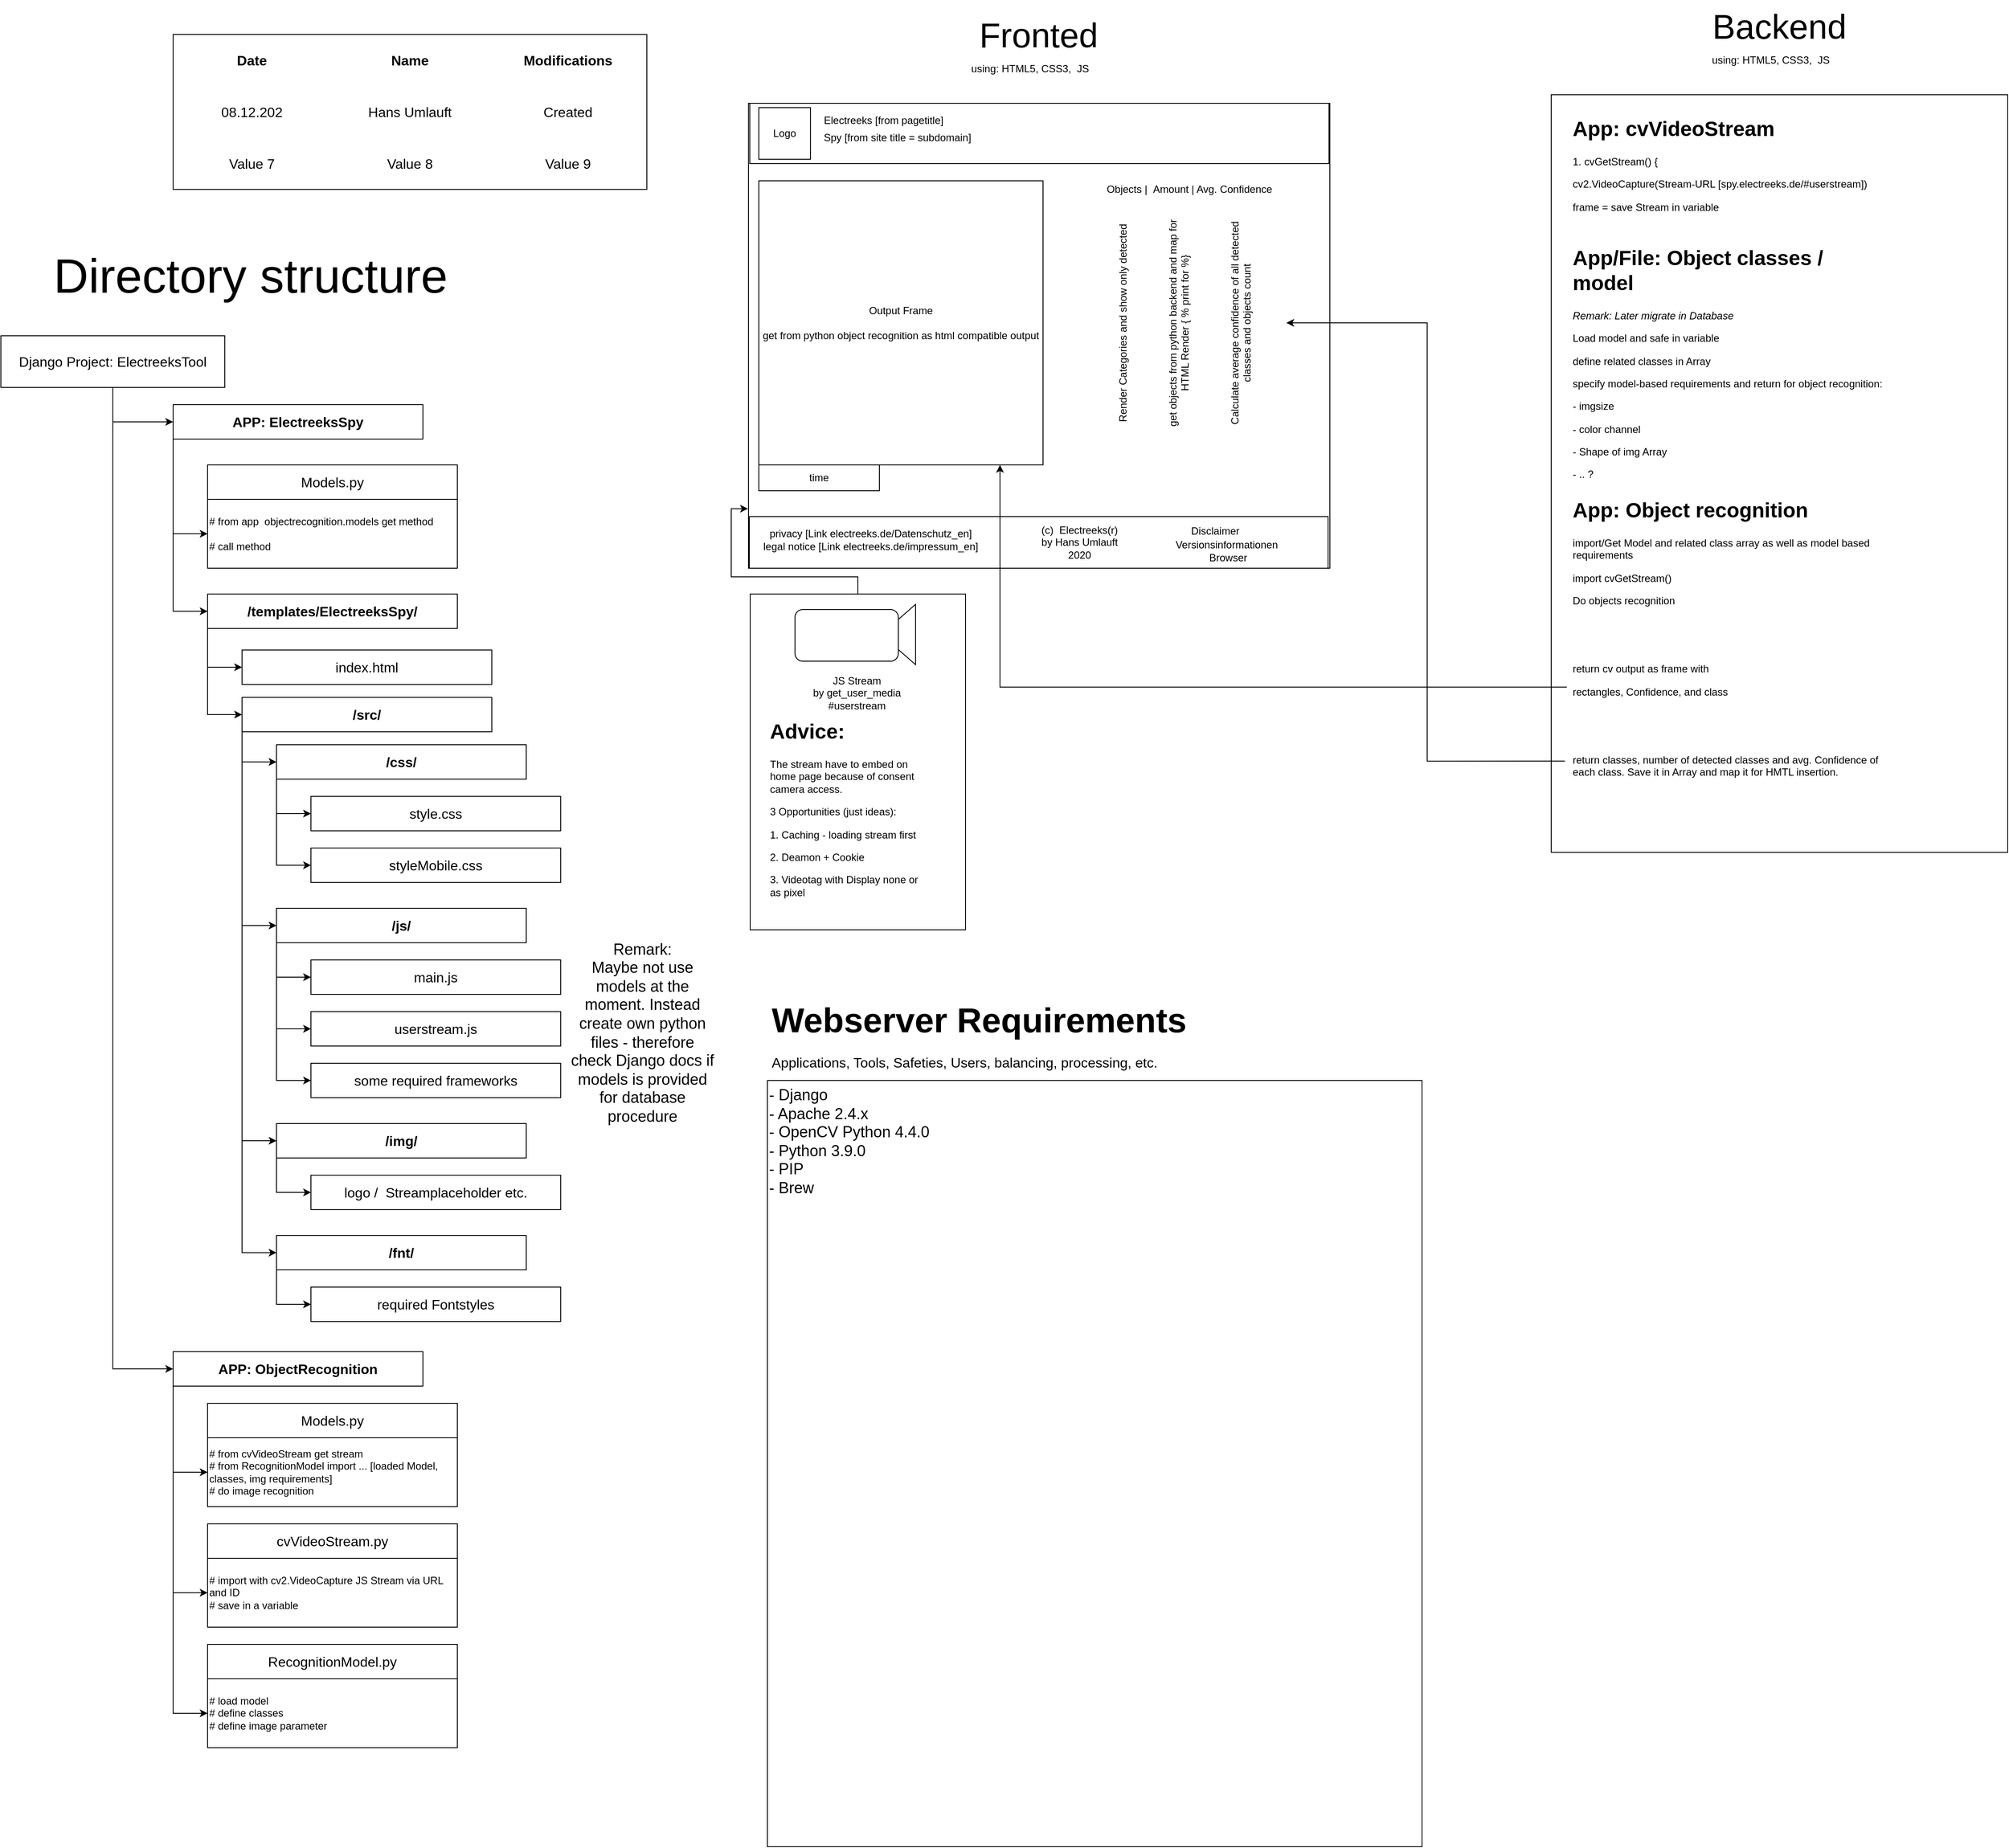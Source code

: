 <mxfile version="13.10.9" type="gitlab"><diagram id="gCtRltX2zBlE8-tqLiqz" name="Chart_Frontend_Backend"><mxGraphModel dx="2422" dy="1124" grid="1" gridSize="10" guides="1" tooltips="1" connect="1" arrows="1" fold="1" page="1" pageScale="1" pageWidth="850" pageHeight="1100" math="0" shadow="0"><root><mxCell id="0"/><mxCell id="1" parent="0"/><mxCell id="6mEV-eRLMB2JvA0w7fUY-2" value="" style="rounded=0;whiteSpace=wrap;html=1;" vertex="1" parent="1"><mxGeometry x="68" y="130" width="675" height="540" as="geometry"/></mxCell><mxCell id="6mEV-eRLMB2JvA0w7fUY-3" value="Fronted" style="text;html=1;strokeColor=none;fillColor=none;align=center;verticalAlign=middle;whiteSpace=wrap;rounded=0;fontSize=40;" vertex="1" parent="1"><mxGeometry x="290" y="20" width="230" height="60" as="geometry"/></mxCell><mxCell id="6mEV-eRLMB2JvA0w7fUY-5" value="using: HTML5, CSS3, &amp;nbsp;JS" style="text;html=1;strokeColor=none;fillColor=none;align=center;verticalAlign=middle;whiteSpace=wrap;rounded=0;fontSize=12;" vertex="1" parent="1"><mxGeometry x="290" y="80" width="210" height="20" as="geometry"/></mxCell><mxCell id="6mEV-eRLMB2JvA0w7fUY-6" value="Output Frame&lt;br&gt;&lt;br&gt;get from python object recognition as html compatible output" style="whiteSpace=wrap;html=1;aspect=fixed;fontSize=12;" vertex="1" parent="1"><mxGeometry x="80" y="220" width="330" height="330" as="geometry"/></mxCell><mxCell id="6mEV-eRLMB2JvA0w7fUY-9" style="edgeStyle=orthogonalEdgeStyle;rounded=0;orthogonalLoop=1;jettySize=auto;html=1;exitX=0.5;exitY=1;exitDx=0;exitDy=0;fontSize=12;" edge="1" parent="1" source="6mEV-eRLMB2JvA0w7fUY-2" target="6mEV-eRLMB2JvA0w7fUY-2"><mxGeometry relative="1" as="geometry"/></mxCell><mxCell id="6mEV-eRLMB2JvA0w7fUY-10" value="Objects | &amp;nbsp;Amount | Avg. Confidence" style="text;html=1;strokeColor=none;fillColor=none;align=center;verticalAlign=middle;whiteSpace=wrap;rounded=0;fontSize=12;" vertex="1" parent="1"><mxGeometry x="450" y="220" width="260" height="20" as="geometry"/></mxCell><mxCell id="6mEV-eRLMB2JvA0w7fUY-11" value="" style="rounded=0;whiteSpace=wrap;html=1;fontSize=12;" vertex="1" parent="1"><mxGeometry x="69.5" y="130" width="672.5" height="70" as="geometry"/></mxCell><mxCell id="6mEV-eRLMB2JvA0w7fUY-12" value="Logo" style="rounded=0;whiteSpace=wrap;html=1;fontSize=12;" vertex="1" parent="1"><mxGeometry x="80" y="135" width="60" height="60" as="geometry"/></mxCell><mxCell id="6mEV-eRLMB2JvA0w7fUY-13" value="Electreeks [from pagetitle]" style="text;html=1;strokeColor=none;fillColor=none;align=center;verticalAlign=middle;whiteSpace=wrap;rounded=0;fontSize=12;" vertex="1" parent="1"><mxGeometry x="140" y="140" width="170" height="20" as="geometry"/></mxCell><mxCell id="6mEV-eRLMB2JvA0w7fUY-14" value="Spy [from site title = subdomain]" style="text;html=1;strokeColor=none;fillColor=none;align=center;verticalAlign=middle;whiteSpace=wrap;rounded=0;fontSize=12;" vertex="1" parent="1"><mxGeometry x="151" y="160" width="180" height="20" as="geometry"/></mxCell><mxCell id="6mEV-eRLMB2JvA0w7fUY-15" value="time" style="rounded=0;whiteSpace=wrap;html=1;fontSize=12;" vertex="1" parent="1"><mxGeometry x="80" y="550" width="140" height="30" as="geometry"/></mxCell><mxCell id="6mEV-eRLMB2JvA0w7fUY-16" value="" style="rounded=0;whiteSpace=wrap;html=1;fontSize=12;" vertex="1" parent="1"><mxGeometry x="69" y="610" width="672" height="60" as="geometry"/></mxCell><mxCell id="6mEV-eRLMB2JvA0w7fUY-17" value="Disclaimer" style="text;html=1;strokeColor=none;fillColor=none;align=center;verticalAlign=middle;whiteSpace=wrap;rounded=0;fontSize=12;" vertex="1" parent="1"><mxGeometry x="570" y="617" width="80" height="20" as="geometry"/></mxCell><mxCell id="6mEV-eRLMB2JvA0w7fUY-18" value="privacy [Link electreeks.de/Datenschutz_en]&lt;br&gt;legal notice [Link electreeks.de/impressum_en]" style="text;html=1;strokeColor=none;fillColor=none;align=center;verticalAlign=middle;whiteSpace=wrap;rounded=0;fontSize=12;" vertex="1" parent="1"><mxGeometry x="80" y="617" width="260" height="40" as="geometry"/></mxCell><mxCell id="6mEV-eRLMB2JvA0w7fUY-19" value="(c) &amp;nbsp;Electreeks(r)&lt;br&gt;by Hans Umlauft&lt;br&gt;2020" style="text;html=1;strokeColor=none;fillColor=none;align=center;verticalAlign=middle;whiteSpace=wrap;rounded=0;fontSize=12;" vertex="1" parent="1"><mxGeometry x="385" y="620" width="135" height="40" as="geometry"/></mxCell><mxCell id="6mEV-eRLMB2JvA0w7fUY-26" style="edgeStyle=orthogonalEdgeStyle;rounded=0;orthogonalLoop=1;jettySize=auto;html=1;fontSize=12;entryX=-0.001;entryY=0.872;entryDx=0;entryDy=0;entryPerimeter=0;" edge="1" parent="1" source="6mEV-eRLMB2JvA0w7fUY-20" target="6mEV-eRLMB2JvA0w7fUY-2"><mxGeometry relative="1" as="geometry"><mxPoint x="60" y="590" as="targetPoint"/></mxGeometry></mxCell><mxCell id="6mEV-eRLMB2JvA0w7fUY-20" value="" style="rounded=0;whiteSpace=wrap;html=1;fontSize=12;" vertex="1" parent="1"><mxGeometry x="70" y="700" width="250" height="390" as="geometry"/></mxCell><mxCell id="6mEV-eRLMB2JvA0w7fUY-23" value="" style="triangle;whiteSpace=wrap;html=1;fontSize=12;rotation=-180;" vertex="1" parent="1"><mxGeometry x="222" y="712" width="40" height="70" as="geometry"/></mxCell><mxCell id="6mEV-eRLMB2JvA0w7fUY-22" value="" style="rounded=1;whiteSpace=wrap;html=1;fontSize=12;" vertex="1" parent="1"><mxGeometry x="122" y="718" width="120" height="60" as="geometry"/></mxCell><mxCell id="6mEV-eRLMB2JvA0w7fUY-24" value="JS Stream&lt;br&gt;by get_user_media&lt;br&gt;#userstream" style="text;html=1;strokeColor=none;fillColor=none;align=center;verticalAlign=middle;whiteSpace=wrap;rounded=0;fontSize=12;" vertex="1" parent="1"><mxGeometry x="110" y="790" width="168" height="50" as="geometry"/></mxCell><mxCell id="6mEV-eRLMB2JvA0w7fUY-25" value="Versionsinformationen&amp;nbsp;&lt;br&gt;Browser" style="text;html=1;strokeColor=none;fillColor=none;align=center;verticalAlign=middle;whiteSpace=wrap;rounded=0;fontSize=12;" vertex="1" parent="1"><mxGeometry x="540" y="640" width="170" height="20" as="geometry"/></mxCell><mxCell id="6mEV-eRLMB2JvA0w7fUY-27" value="&lt;h1&gt;Advice:&lt;/h1&gt;&lt;p&gt;The stream have to embed on home page because of consent camera access.&amp;nbsp;&lt;/p&gt;&lt;p&gt;3 Opportunities (just ideas):&lt;/p&gt;&lt;p&gt;1. Caching - loading stream first&lt;/p&gt;&lt;p&gt;2. Deamon + Cookie&lt;/p&gt;&lt;p&gt;3. Videotag with Display none or as pixel&lt;/p&gt;&lt;p&gt;&lt;br&gt;&lt;/p&gt;" style="text;html=1;strokeColor=none;fillColor=none;spacing=5;spacingTop=-20;whiteSpace=wrap;overflow=hidden;rounded=0;fontSize=12;" vertex="1" parent="1"><mxGeometry x="88" y="840" width="190" height="240" as="geometry"/></mxCell><mxCell id="6mEV-eRLMB2JvA0w7fUY-29" value="Render Categories and show only detected&lt;br&gt;&lt;br&gt;&lt;br&gt;&lt;br&gt;get objects from python backend and map for HTML Render { % print for %}&lt;br&gt;&lt;br&gt;&lt;br&gt;&lt;br&gt;Calculate average confidence of all detected classes and objects count" style="text;html=1;strokeColor=none;fillColor=none;align=center;verticalAlign=middle;whiteSpace=wrap;rounded=0;fontSize=12;rotation=-90;" vertex="1" parent="1"><mxGeometry x="440" y="267.5" width="270" height="235" as="geometry"/></mxCell><mxCell id="6mEV-eRLMB2JvA0w7fUY-30" value="" style="rounded=0;whiteSpace=wrap;html=1;fontSize=12;" vertex="1" parent="1"><mxGeometry x="1000" y="120" width="530" height="880" as="geometry"/></mxCell><mxCell id="6mEV-eRLMB2JvA0w7fUY-31" value="&lt;h1&gt;App: cvVideoStream&lt;/h1&gt;&lt;p&gt;1. cvGetStream() {&lt;/p&gt;&lt;p&gt;cv2.VideoCapture(Stream-URL [spy.electreeks.de/#userstream])&lt;/p&gt;&lt;p&gt;frame = save Stream in variable&amp;nbsp;&lt;/p&gt;" style="text;html=1;strokeColor=none;fillColor=none;spacing=5;spacingTop=-20;whiteSpace=wrap;overflow=hidden;rounded=0;fontSize=12;" vertex="1" parent="1"><mxGeometry x="1020" y="140" width="500" height="130" as="geometry"/></mxCell><mxCell id="6mEV-eRLMB2JvA0w7fUY-32" value="Backend" style="text;html=1;strokeColor=none;fillColor=none;align=center;verticalAlign=middle;whiteSpace=wrap;rounded=0;fontSize=40;" vertex="1" parent="1"><mxGeometry x="1150" y="10" width="230" height="60" as="geometry"/></mxCell><mxCell id="6mEV-eRLMB2JvA0w7fUY-33" value="using: HTML5, CSS3, &amp;nbsp;JS" style="text;html=1;strokeColor=none;fillColor=none;align=center;verticalAlign=middle;whiteSpace=wrap;rounded=0;fontSize=12;" vertex="1" parent="1"><mxGeometry x="1150" y="70" width="210" height="20" as="geometry"/></mxCell><mxCell id="6mEV-eRLMB2JvA0w7fUY-36" style="edgeStyle=orthogonalEdgeStyle;rounded=0;orthogonalLoop=1;jettySize=auto;html=1;exitX=-0.005;exitY=0.668;exitDx=0;exitDy=0;fontSize=12;exitPerimeter=0;" edge="1" parent="1" source="6mEV-eRLMB2JvA0w7fUY-34"><mxGeometry relative="1" as="geometry"><mxPoint x="360" y="550" as="targetPoint"/><Array as="points"><mxPoint x="360" y="808"/><mxPoint x="360" y="550"/></Array></mxGeometry></mxCell><mxCell id="6mEV-eRLMB2JvA0w7fUY-37" style="edgeStyle=orthogonalEdgeStyle;rounded=0;orthogonalLoop=1;jettySize=auto;html=1;exitX=-0.011;exitY=0.923;exitDx=0;exitDy=0;entryX=0.5;entryY=1;entryDx=0;entryDy=0;fontSize=12;exitPerimeter=0;" edge="1" parent="1" source="6mEV-eRLMB2JvA0w7fUY-34" target="6mEV-eRLMB2JvA0w7fUY-29"><mxGeometry relative="1" as="geometry"><Array as="points"><mxPoint x="856" y="894"/><mxPoint x="856" y="385"/></Array></mxGeometry></mxCell><mxCell id="6mEV-eRLMB2JvA0w7fUY-34" value="&lt;h1&gt;App: Object recognition&lt;/h1&gt;&lt;p&gt;import/Get Model and related class array as well as model based requirements&lt;/p&gt;&lt;p&gt;import cvGetStream()&lt;/p&gt;&lt;p&gt;Do objects recognition&lt;/p&gt;&lt;p&gt;&lt;br&gt;&lt;/p&gt;&lt;p&gt;&lt;br&gt;&lt;/p&gt;&lt;p&gt;return cv output as frame with&amp;nbsp;&lt;/p&gt;&lt;p&gt;rectangles, Confidence, and class&lt;/p&gt;&lt;p&gt;&lt;br&gt;&lt;/p&gt;&lt;p&gt;&lt;br&gt;&lt;/p&gt;&lt;p&gt;return classes, number of detected classes and avg. Confidence of each class. Save it in Array and map it for HMTL insertion.&amp;nbsp;&lt;/p&gt;" style="text;html=1;strokeColor=none;fillColor=none;spacing=5;spacingTop=-20;whiteSpace=wrap;overflow=hidden;rounded=0;fontSize=12;" vertex="1" parent="1"><mxGeometry x="1020" y="583" width="370" height="337" as="geometry"/></mxCell><mxCell id="6mEV-eRLMB2JvA0w7fUY-35" value="&lt;h1&gt;App/File: Object classes / model&lt;/h1&gt;&lt;p&gt;&lt;i&gt;Remark: Later migrate in Database&lt;/i&gt;&lt;/p&gt;&lt;p&gt;Load model and safe in variable&amp;nbsp;&lt;/p&gt;&lt;p&gt;define related classes in Array&lt;/p&gt;&lt;p&gt;specify model-based requirements and return for object recognition:&lt;/p&gt;&lt;p&gt;- imgsize&lt;/p&gt;&lt;p&gt;- color channel&lt;/p&gt;&lt;p&gt;- Shape of img Array&lt;/p&gt;&lt;p&gt;- .. ?&amp;nbsp;&lt;/p&gt;" style="text;html=1;strokeColor=none;fillColor=none;spacing=5;spacingTop=-20;whiteSpace=wrap;overflow=hidden;rounded=0;fontSize=12;" vertex="1" parent="1"><mxGeometry x="1020" y="290" width="370" height="310" as="geometry"/></mxCell><mxCell id="6mEV-eRLMB2JvA0w7fUY-38" value="" style="shape=table;html=1;whiteSpace=wrap;startSize=0;container=1;collapsible=0;childLayout=tableLayout;columnLines=0;rowLines=0;fontSize=17;" vertex="1" parent="1"><mxGeometry x="-600" y="50" width="550" height="180" as="geometry"/></mxCell><mxCell id="6mEV-eRLMB2JvA0w7fUY-39" value="" style="shape=partialRectangle;html=1;whiteSpace=wrap;collapsible=0;dropTarget=0;pointerEvents=0;fillColor=none;top=0;left=0;bottom=0;right=0;points=[[0,0.5],[1,0.5]];portConstraint=eastwest;" vertex="1" parent="6mEV-eRLMB2JvA0w7fUY-38"><mxGeometry width="550" height="60" as="geometry"/></mxCell><mxCell id="6mEV-eRLMB2JvA0w7fUY-40" value="Date" style="shape=partialRectangle;html=1;whiteSpace=wrap;connectable=0;fillColor=none;top=0;left=0;bottom=0;right=0;overflow=hidden;fontSize=16;fontStyle=1" vertex="1" parent="6mEV-eRLMB2JvA0w7fUY-39"><mxGeometry width="183" height="60" as="geometry"/></mxCell><mxCell id="6mEV-eRLMB2JvA0w7fUY-41" value="Name" style="shape=partialRectangle;html=1;whiteSpace=wrap;connectable=0;fillColor=none;top=0;left=0;bottom=0;right=0;overflow=hidden;fontSize=16;fontStyle=1" vertex="1" parent="6mEV-eRLMB2JvA0w7fUY-39"><mxGeometry x="183" width="184" height="60" as="geometry"/></mxCell><mxCell id="6mEV-eRLMB2JvA0w7fUY-42" value="Modifications" style="shape=partialRectangle;html=1;whiteSpace=wrap;connectable=0;fillColor=none;top=0;left=0;bottom=0;right=0;overflow=hidden;fontSize=16;fontStyle=1" vertex="1" parent="6mEV-eRLMB2JvA0w7fUY-39"><mxGeometry x="367" width="183" height="60" as="geometry"/></mxCell><mxCell id="6mEV-eRLMB2JvA0w7fUY-43" value="" style="shape=partialRectangle;html=1;whiteSpace=wrap;collapsible=0;dropTarget=0;pointerEvents=0;fillColor=none;top=0;left=0;bottom=0;right=0;points=[[0,0.5],[1,0.5]];portConstraint=eastwest;" vertex="1" parent="6mEV-eRLMB2JvA0w7fUY-38"><mxGeometry y="60" width="550" height="60" as="geometry"/></mxCell><mxCell id="6mEV-eRLMB2JvA0w7fUY-44" value="08.12.202" style="shape=partialRectangle;html=1;whiteSpace=wrap;connectable=0;fillColor=none;top=0;left=0;bottom=0;right=0;overflow=hidden;fontSize=16;" vertex="1" parent="6mEV-eRLMB2JvA0w7fUY-43"><mxGeometry width="183" height="60" as="geometry"/></mxCell><mxCell id="6mEV-eRLMB2JvA0w7fUY-45" value="Hans Umlauft" style="shape=partialRectangle;html=1;whiteSpace=wrap;connectable=0;fillColor=none;top=0;left=0;bottom=0;right=0;overflow=hidden;fontSize=16;" vertex="1" parent="6mEV-eRLMB2JvA0w7fUY-43"><mxGeometry x="183" width="184" height="60" as="geometry"/></mxCell><mxCell id="6mEV-eRLMB2JvA0w7fUY-46" value="Created" style="shape=partialRectangle;html=1;whiteSpace=wrap;connectable=0;fillColor=none;top=0;left=0;bottom=0;right=0;overflow=hidden;fontSize=16;" vertex="1" parent="6mEV-eRLMB2JvA0w7fUY-43"><mxGeometry x="367" width="183" height="60" as="geometry"/></mxCell><mxCell id="6mEV-eRLMB2JvA0w7fUY-47" value="" style="shape=partialRectangle;html=1;whiteSpace=wrap;collapsible=0;dropTarget=0;pointerEvents=0;fillColor=none;top=0;left=0;bottom=0;right=0;points=[[0,0.5],[1,0.5]];portConstraint=eastwest;" vertex="1" parent="6mEV-eRLMB2JvA0w7fUY-38"><mxGeometry y="120" width="550" height="60" as="geometry"/></mxCell><mxCell id="6mEV-eRLMB2JvA0w7fUY-48" value="Value 7" style="shape=partialRectangle;html=1;whiteSpace=wrap;connectable=0;fillColor=none;top=0;left=0;bottom=0;right=0;overflow=hidden;fontSize=16;" vertex="1" parent="6mEV-eRLMB2JvA0w7fUY-47"><mxGeometry width="183" height="60" as="geometry"/></mxCell><mxCell id="6mEV-eRLMB2JvA0w7fUY-49" value="Value 8" style="shape=partialRectangle;html=1;whiteSpace=wrap;connectable=0;fillColor=none;top=0;left=0;bottom=0;right=0;overflow=hidden;fontSize=16;" vertex="1" parent="6mEV-eRLMB2JvA0w7fUY-47"><mxGeometry x="183" width="184" height="60" as="geometry"/></mxCell><mxCell id="6mEV-eRLMB2JvA0w7fUY-50" value="Value 9" style="shape=partialRectangle;html=1;whiteSpace=wrap;connectable=0;fillColor=none;top=0;left=0;bottom=0;right=0;overflow=hidden;fontSize=16;" vertex="1" parent="6mEV-eRLMB2JvA0w7fUY-47"><mxGeometry x="367" width="183" height="60" as="geometry"/></mxCell><mxCell id="6mEV-eRLMB2JvA0w7fUY-82" style="edgeStyle=orthogonalEdgeStyle;rounded=0;orthogonalLoop=1;jettySize=auto;html=1;exitX=0.5;exitY=1;exitDx=0;exitDy=0;entryX=0;entryY=0.5;entryDx=0;entryDy=0;fontSize=16;" edge="1" parent="1" source="6mEV-eRLMB2JvA0w7fUY-52" target="6mEV-eRLMB2JvA0w7fUY-62"><mxGeometry relative="1" as="geometry"/></mxCell><mxCell id="6mEV-eRLMB2JvA0w7fUY-98" style="edgeStyle=orthogonalEdgeStyle;rounded=0;orthogonalLoop=1;jettySize=auto;html=1;exitX=0.5;exitY=1;exitDx=0;exitDy=0;fontSize=16;entryX=0;entryY=0.5;entryDx=0;entryDy=0;" edge="1" parent="1" source="6mEV-eRLMB2JvA0w7fUY-52" target="6mEV-eRLMB2JvA0w7fUY-54"><mxGeometry relative="1" as="geometry"><mxPoint x="-670" y="1510" as="targetPoint"/></mxGeometry></mxCell><mxCell id="6mEV-eRLMB2JvA0w7fUY-52" value="Django Project: ElectreeksTool" style="rounded=0;whiteSpace=wrap;html=1;fontSize=16;" vertex="1" parent="1"><mxGeometry x="-800" y="400" width="260" height="60" as="geometry"/></mxCell><mxCell id="6mEV-eRLMB2JvA0w7fUY-53" value="Directory structure" style="text;html=1;strokeColor=none;fillColor=none;align=center;verticalAlign=middle;whiteSpace=wrap;rounded=0;fontSize=56;" vertex="1" parent="1"><mxGeometry x="-760" y="290" width="500" height="80" as="geometry"/></mxCell><mxCell id="6mEV-eRLMB2JvA0w7fUY-103" style="edgeStyle=orthogonalEdgeStyle;rounded=0;orthogonalLoop=1;jettySize=auto;html=1;exitX=0;exitY=1;exitDx=0;exitDy=0;entryX=0;entryY=0.5;entryDx=0;entryDy=0;fontSize=18;" edge="1" parent="1" source="6mEV-eRLMB2JvA0w7fUY-54" target="6mEV-eRLMB2JvA0w7fUY-59"><mxGeometry relative="1" as="geometry"/></mxCell><mxCell id="6mEV-eRLMB2JvA0w7fUY-104" style="edgeStyle=orthogonalEdgeStyle;rounded=0;orthogonalLoop=1;jettySize=auto;html=1;exitX=0;exitY=1;exitDx=0;exitDy=0;entryX=0;entryY=0.5;entryDx=0;entryDy=0;fontSize=18;" edge="1" parent="1" source="6mEV-eRLMB2JvA0w7fUY-54" target="6mEV-eRLMB2JvA0w7fUY-61"><mxGeometry relative="1" as="geometry"/></mxCell><mxCell id="6mEV-eRLMB2JvA0w7fUY-106" style="edgeStyle=orthogonalEdgeStyle;rounded=0;orthogonalLoop=1;jettySize=auto;html=1;exitX=0;exitY=1;exitDx=0;exitDy=0;entryX=0;entryY=0.5;entryDx=0;entryDy=0;fontSize=18;" edge="1" parent="1" source="6mEV-eRLMB2JvA0w7fUY-54" target="6mEV-eRLMB2JvA0w7fUY-58"><mxGeometry relative="1" as="geometry"/></mxCell><mxCell id="6mEV-eRLMB2JvA0w7fUY-54" value="APP: ObjectRecognition" style="rounded=0;whiteSpace=wrap;html=1;fontSize=16;fontStyle=1" vertex="1" parent="1"><mxGeometry x="-600" y="1580" width="290" height="40" as="geometry"/></mxCell><mxCell id="6mEV-eRLMB2JvA0w7fUY-56" value="cvVideoStream.py" style="rounded=0;whiteSpace=wrap;html=1;fontSize=16;" vertex="1" parent="1"><mxGeometry x="-560" y="1780" width="290" height="40" as="geometry"/></mxCell><mxCell id="6mEV-eRLMB2JvA0w7fUY-57" value="Models.py" style="rounded=0;whiteSpace=wrap;html=1;fontSize=16;" vertex="1" parent="1"><mxGeometry x="-560" y="1640" width="290" height="40" as="geometry"/></mxCell><mxCell id="6mEV-eRLMB2JvA0w7fUY-58" value="# import with cv2.VideoCapture JS Stream via URL and ID&lt;br&gt;# save in a variable&lt;br&gt;" style="rounded=0;whiteSpace=wrap;html=1;fontSize=12;align=left;" vertex="1" parent="1"><mxGeometry x="-560" y="1820" width="290" height="80" as="geometry"/></mxCell><mxCell id="6mEV-eRLMB2JvA0w7fUY-59" value="# from cvVideoStream get stream&lt;br&gt;# from RecognitionModel import ... [loaded Model, classes, img requirements]&lt;br&gt;# do image recognition&amp;nbsp;" style="rounded=0;whiteSpace=wrap;html=1;fontSize=12;align=left;" vertex="1" parent="1"><mxGeometry x="-560" y="1680" width="290" height="80" as="geometry"/></mxCell><mxCell id="6mEV-eRLMB2JvA0w7fUY-60" value="RecognitionModel.py" style="rounded=0;whiteSpace=wrap;html=1;fontSize=16;" vertex="1" parent="1"><mxGeometry x="-560" y="1920" width="290" height="40" as="geometry"/></mxCell><mxCell id="6mEV-eRLMB2JvA0w7fUY-61" value="# load model&lt;br&gt;# define classes&lt;br&gt;# define image parameter" style="rounded=0;whiteSpace=wrap;html=1;fontSize=12;align=left;" vertex="1" parent="1"><mxGeometry x="-560" y="1960" width="290" height="80" as="geometry"/></mxCell><mxCell id="6mEV-eRLMB2JvA0w7fUY-83" style="edgeStyle=orthogonalEdgeStyle;rounded=0;orthogonalLoop=1;jettySize=auto;html=1;exitX=0;exitY=1;exitDx=0;exitDy=0;entryX=0;entryY=0.5;entryDx=0;entryDy=0;fontSize=16;" edge="1" parent="1" source="6mEV-eRLMB2JvA0w7fUY-62" target="6mEV-eRLMB2JvA0w7fUY-64"><mxGeometry relative="1" as="geometry"/></mxCell><mxCell id="6mEV-eRLMB2JvA0w7fUY-84" style="edgeStyle=orthogonalEdgeStyle;rounded=0;orthogonalLoop=1;jettySize=auto;html=1;exitX=0;exitY=1;exitDx=0;exitDy=0;entryX=0;entryY=0.5;entryDx=0;entryDy=0;fontSize=16;" edge="1" parent="1" source="6mEV-eRLMB2JvA0w7fUY-62" target="6mEV-eRLMB2JvA0w7fUY-66"><mxGeometry relative="1" as="geometry"/></mxCell><mxCell id="6mEV-eRLMB2JvA0w7fUY-62" value="APP: ElectreeksSpy" style="rounded=0;whiteSpace=wrap;html=1;fontSize=16;fontStyle=1" vertex="1" parent="1"><mxGeometry x="-600" y="480" width="290" height="40" as="geometry"/></mxCell><mxCell id="6mEV-eRLMB2JvA0w7fUY-63" value="Models.py" style="rounded=0;whiteSpace=wrap;html=1;fontSize=16;" vertex="1" parent="1"><mxGeometry x="-560" y="550" width="290" height="40" as="geometry"/></mxCell><mxCell id="6mEV-eRLMB2JvA0w7fUY-64" value="# from app &amp;nbsp;objectrecognition.models get method&lt;br&gt;&lt;br&gt;# call method" style="rounded=0;whiteSpace=wrap;html=1;fontSize=12;align=left;" vertex="1" parent="1"><mxGeometry x="-560" y="590" width="290" height="80" as="geometry"/></mxCell><mxCell id="6mEV-eRLMB2JvA0w7fUY-85" style="edgeStyle=orthogonalEdgeStyle;rounded=0;orthogonalLoop=1;jettySize=auto;html=1;exitX=0;exitY=1;exitDx=0;exitDy=0;entryX=0;entryY=0.5;entryDx=0;entryDy=0;fontSize=16;" edge="1" parent="1" source="6mEV-eRLMB2JvA0w7fUY-66" target="6mEV-eRLMB2JvA0w7fUY-67"><mxGeometry relative="1" as="geometry"/></mxCell><mxCell id="6mEV-eRLMB2JvA0w7fUY-86" style="edgeStyle=orthogonalEdgeStyle;rounded=0;orthogonalLoop=1;jettySize=auto;html=1;exitX=0;exitY=1;exitDx=0;exitDy=0;entryX=0;entryY=0.5;entryDx=0;entryDy=0;fontSize=16;" edge="1" parent="1" source="6mEV-eRLMB2JvA0w7fUY-66" target="6mEV-eRLMB2JvA0w7fUY-68"><mxGeometry relative="1" as="geometry"/></mxCell><mxCell id="6mEV-eRLMB2JvA0w7fUY-66" value="/templates/ElectreeksSpy/" style="rounded=0;whiteSpace=wrap;html=1;fontSize=16;fontStyle=1" vertex="1" parent="1"><mxGeometry x="-560" y="700" width="290" height="40" as="geometry"/></mxCell><mxCell id="6mEV-eRLMB2JvA0w7fUY-67" value="index.html" style="rounded=0;whiteSpace=wrap;html=1;fontSize=16;" vertex="1" parent="1"><mxGeometry x="-520" y="765" width="290" height="40" as="geometry"/></mxCell><mxCell id="6mEV-eRLMB2JvA0w7fUY-87" style="edgeStyle=orthogonalEdgeStyle;rounded=0;orthogonalLoop=1;jettySize=auto;html=1;exitX=0;exitY=1;exitDx=0;exitDy=0;entryX=0;entryY=0.5;entryDx=0;entryDy=0;fontSize=16;" edge="1" parent="1" source="6mEV-eRLMB2JvA0w7fUY-68" target="6mEV-eRLMB2JvA0w7fUY-72"><mxGeometry relative="1" as="geometry"/></mxCell><mxCell id="6mEV-eRLMB2JvA0w7fUY-88" style="edgeStyle=orthogonalEdgeStyle;rounded=0;orthogonalLoop=1;jettySize=auto;html=1;exitX=0;exitY=1;exitDx=0;exitDy=0;entryX=0;entryY=0.5;entryDx=0;entryDy=0;fontSize=16;" edge="1" parent="1" source="6mEV-eRLMB2JvA0w7fUY-68" target="6mEV-eRLMB2JvA0w7fUY-75"><mxGeometry relative="1" as="geometry"/></mxCell><mxCell id="6mEV-eRLMB2JvA0w7fUY-89" style="edgeStyle=orthogonalEdgeStyle;rounded=0;orthogonalLoop=1;jettySize=auto;html=1;exitX=0;exitY=1;exitDx=0;exitDy=0;entryX=0;entryY=0.5;entryDx=0;entryDy=0;fontSize=16;" edge="1" parent="1" source="6mEV-eRLMB2JvA0w7fUY-68" target="6mEV-eRLMB2JvA0w7fUY-78"><mxGeometry relative="1" as="geometry"/></mxCell><mxCell id="6mEV-eRLMB2JvA0w7fUY-90" style="edgeStyle=orthogonalEdgeStyle;rounded=0;orthogonalLoop=1;jettySize=auto;html=1;exitX=0;exitY=1;exitDx=0;exitDy=0;entryX=0;entryY=0.5;entryDx=0;entryDy=0;fontSize=16;" edge="1" parent="1" source="6mEV-eRLMB2JvA0w7fUY-68" target="6mEV-eRLMB2JvA0w7fUY-81"><mxGeometry relative="1" as="geometry"/></mxCell><mxCell id="6mEV-eRLMB2JvA0w7fUY-68" value="/src/" style="rounded=0;whiteSpace=wrap;html=1;fontSize=16;fontStyle=1" vertex="1" parent="1"><mxGeometry x="-520" y="820" width="290" height="40" as="geometry"/></mxCell><mxCell id="6mEV-eRLMB2JvA0w7fUY-69" value="style.css" style="rounded=0;whiteSpace=wrap;html=1;fontSize=16;" vertex="1" parent="1"><mxGeometry x="-440" y="935" width="290" height="40" as="geometry"/></mxCell><mxCell id="6mEV-eRLMB2JvA0w7fUY-70" value="styleMobile.css" style="rounded=0;whiteSpace=wrap;html=1;fontSize=16;" vertex="1" parent="1"><mxGeometry x="-440" y="995" width="290" height="40" as="geometry"/></mxCell><mxCell id="6mEV-eRLMB2JvA0w7fUY-91" style="edgeStyle=orthogonalEdgeStyle;rounded=0;orthogonalLoop=1;jettySize=auto;html=1;exitX=0;exitY=1;exitDx=0;exitDy=0;entryX=0;entryY=0.5;entryDx=0;entryDy=0;fontSize=16;" edge="1" parent="1" source="6mEV-eRLMB2JvA0w7fUY-72" target="6mEV-eRLMB2JvA0w7fUY-69"><mxGeometry relative="1" as="geometry"/></mxCell><mxCell id="6mEV-eRLMB2JvA0w7fUY-92" style="edgeStyle=orthogonalEdgeStyle;rounded=0;orthogonalLoop=1;jettySize=auto;html=1;exitX=0;exitY=1;exitDx=0;exitDy=0;entryX=0;entryY=0.5;entryDx=0;entryDy=0;fontSize=16;" edge="1" parent="1" source="6mEV-eRLMB2JvA0w7fUY-72" target="6mEV-eRLMB2JvA0w7fUY-70"><mxGeometry relative="1" as="geometry"/></mxCell><mxCell id="6mEV-eRLMB2JvA0w7fUY-72" value="/css/" style="rounded=0;whiteSpace=wrap;html=1;fontSize=16;fontStyle=1" vertex="1" parent="1"><mxGeometry x="-480" y="875" width="290" height="40" as="geometry"/></mxCell><mxCell id="6mEV-eRLMB2JvA0w7fUY-73" value="main.js" style="rounded=0;whiteSpace=wrap;html=1;fontSize=16;" vertex="1" parent="1"><mxGeometry x="-440" y="1125" width="290" height="40" as="geometry"/></mxCell><mxCell id="6mEV-eRLMB2JvA0w7fUY-74" value="userstream.js" style="rounded=0;whiteSpace=wrap;html=1;fontSize=16;" vertex="1" parent="1"><mxGeometry x="-440" y="1185" width="290" height="40" as="geometry"/></mxCell><mxCell id="6mEV-eRLMB2JvA0w7fUY-93" style="edgeStyle=orthogonalEdgeStyle;rounded=0;orthogonalLoop=1;jettySize=auto;html=1;exitX=0;exitY=1;exitDx=0;exitDy=0;entryX=0;entryY=0.5;entryDx=0;entryDy=0;fontSize=16;" edge="1" parent="1" source="6mEV-eRLMB2JvA0w7fUY-75" target="6mEV-eRLMB2JvA0w7fUY-73"><mxGeometry relative="1" as="geometry"/></mxCell><mxCell id="6mEV-eRLMB2JvA0w7fUY-94" style="edgeStyle=orthogonalEdgeStyle;rounded=0;orthogonalLoop=1;jettySize=auto;html=1;exitX=0;exitY=1;exitDx=0;exitDy=0;entryX=0;entryY=0.5;entryDx=0;entryDy=0;fontSize=16;" edge="1" parent="1" source="6mEV-eRLMB2JvA0w7fUY-75" target="6mEV-eRLMB2JvA0w7fUY-74"><mxGeometry relative="1" as="geometry"/></mxCell><mxCell id="6mEV-eRLMB2JvA0w7fUY-95" style="edgeStyle=orthogonalEdgeStyle;rounded=0;orthogonalLoop=1;jettySize=auto;html=1;exitX=0;exitY=1;exitDx=0;exitDy=0;entryX=0;entryY=0.5;entryDx=0;entryDy=0;fontSize=16;" edge="1" parent="1" source="6mEV-eRLMB2JvA0w7fUY-75" target="6mEV-eRLMB2JvA0w7fUY-79"><mxGeometry relative="1" as="geometry"/></mxCell><mxCell id="6mEV-eRLMB2JvA0w7fUY-75" value="/js/" style="rounded=0;whiteSpace=wrap;html=1;fontSize=16;fontStyle=1" vertex="1" parent="1"><mxGeometry x="-480" y="1065" width="290" height="40" as="geometry"/></mxCell><mxCell id="6mEV-eRLMB2JvA0w7fUY-76" value="logo / &amp;nbsp;Streamplaceholder etc." style="rounded=0;whiteSpace=wrap;html=1;fontSize=16;" vertex="1" parent="1"><mxGeometry x="-440" y="1375" width="290" height="40" as="geometry"/></mxCell><mxCell id="6mEV-eRLMB2JvA0w7fUY-96" style="edgeStyle=orthogonalEdgeStyle;rounded=0;orthogonalLoop=1;jettySize=auto;html=1;exitX=0;exitY=1;exitDx=0;exitDy=0;entryX=0;entryY=0.5;entryDx=0;entryDy=0;fontSize=16;" edge="1" parent="1" source="6mEV-eRLMB2JvA0w7fUY-78" target="6mEV-eRLMB2JvA0w7fUY-76"><mxGeometry relative="1" as="geometry"/></mxCell><mxCell id="6mEV-eRLMB2JvA0w7fUY-78" value="/img/" style="rounded=0;whiteSpace=wrap;html=1;fontSize=16;fontStyle=1" vertex="1" parent="1"><mxGeometry x="-480" y="1315" width="290" height="40" as="geometry"/></mxCell><mxCell id="6mEV-eRLMB2JvA0w7fUY-79" value="some required frameworks" style="rounded=0;whiteSpace=wrap;html=1;fontSize=16;" vertex="1" parent="1"><mxGeometry x="-440" y="1245" width="290" height="40" as="geometry"/></mxCell><mxCell id="6mEV-eRLMB2JvA0w7fUY-80" value="required Fontstyles" style="rounded=0;whiteSpace=wrap;html=1;fontSize=16;" vertex="1" parent="1"><mxGeometry x="-440" y="1505" width="290" height="40" as="geometry"/></mxCell><mxCell id="6mEV-eRLMB2JvA0w7fUY-97" style="edgeStyle=orthogonalEdgeStyle;rounded=0;orthogonalLoop=1;jettySize=auto;html=1;exitX=0;exitY=1;exitDx=0;exitDy=0;entryX=0;entryY=0.5;entryDx=0;entryDy=0;fontSize=16;" edge="1" parent="1" source="6mEV-eRLMB2JvA0w7fUY-81" target="6mEV-eRLMB2JvA0w7fUY-80"><mxGeometry relative="1" as="geometry"/></mxCell><mxCell id="6mEV-eRLMB2JvA0w7fUY-81" value="/fnt/" style="rounded=0;whiteSpace=wrap;html=1;fontSize=16;fontStyle=1" vertex="1" parent="1"><mxGeometry x="-480" y="1445" width="290" height="40" as="geometry"/></mxCell><mxCell id="6mEV-eRLMB2JvA0w7fUY-100" value="- Django&lt;br&gt;- Apache 2.4.x&lt;br&gt;- OpenCV Python 4.4.0&lt;br&gt;- Python 3.9.0&lt;br&gt;- PIP&lt;br&gt;- Brew" style="rounded=0;whiteSpace=wrap;html=1;fontSize=18;align=left;labelPosition=center;verticalLabelPosition=middle;verticalAlign=top;" vertex="1" parent="1"><mxGeometry x="90" y="1265" width="760" height="890" as="geometry"/></mxCell><mxCell id="6mEV-eRLMB2JvA0w7fUY-101" value="&lt;h1&gt;&lt;font style=&quot;font-size: 40px&quot;&gt;Webserver Requirements&lt;/font&gt;&lt;/h1&gt;&lt;p&gt;&lt;font size=&quot;3&quot;&gt;Applications, Tools, Safeties, Users, balancing, processing, etc.&lt;/font&gt;&lt;/p&gt;" style="text;html=1;strokeColor=none;fillColor=none;spacing=5;spacingTop=-20;whiteSpace=wrap;overflow=hidden;rounded=0;fontSize=12;align=left;" vertex="1" parent="1"><mxGeometry x="90" y="1165" width="500" height="100" as="geometry"/></mxCell><mxCell id="6mEV-eRLMB2JvA0w7fUY-107" value="Remark:&lt;br&gt;Maybe not use models at the moment. Instead create own python files - therefore check Django docs if models is provided for database procedure" style="text;html=1;strokeColor=none;fillColor=none;align=center;verticalAlign=middle;whiteSpace=wrap;rounded=0;fontSize=18;" vertex="1" parent="1"><mxGeometry x="-140" y="1080" width="170" height="260" as="geometry"/></mxCell></root></mxGraphModel></diagram></mxfile>